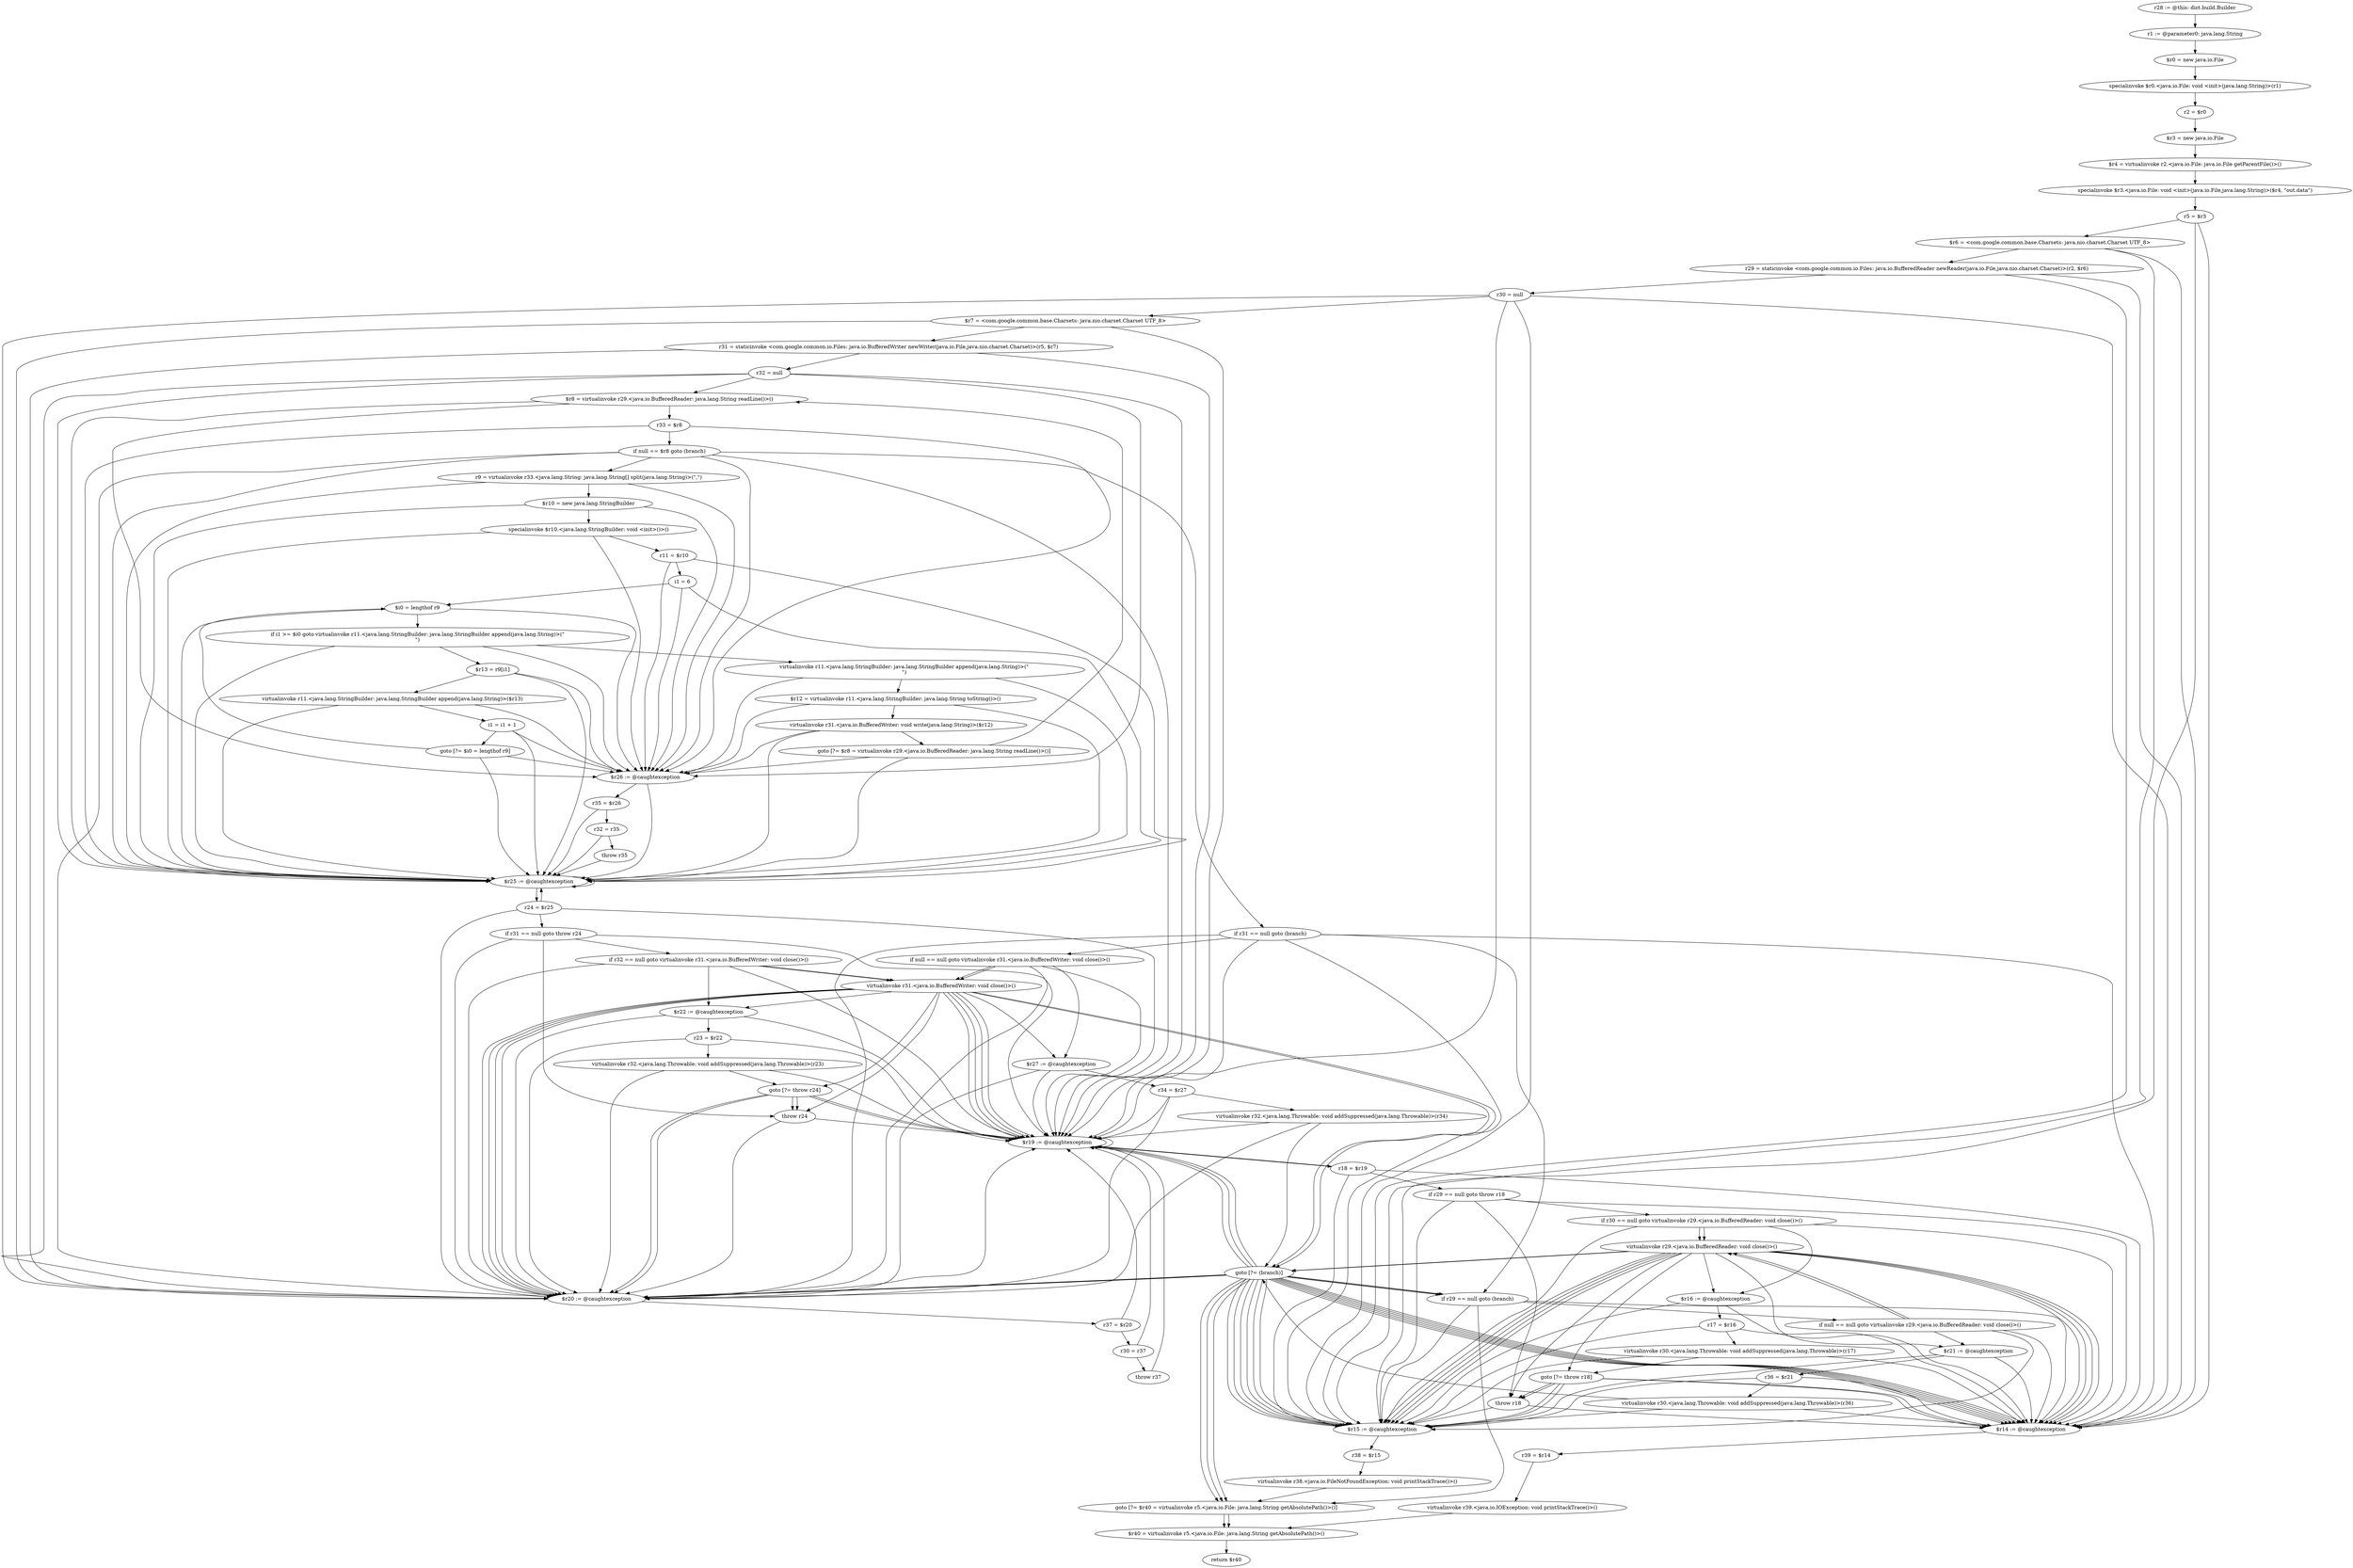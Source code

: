 digraph "unitGraph" {
    "r28 := @this: dict.build.Builder"
    "r1 := @parameter0: java.lang.String"
    "$r0 = new java.io.File"
    "specialinvoke $r0.<java.io.File: void <init>(java.lang.String)>(r1)"
    "r2 = $r0"
    "$r3 = new java.io.File"
    "$r4 = virtualinvoke r2.<java.io.File: java.io.File getParentFile()>()"
    "specialinvoke $r3.<java.io.File: void <init>(java.io.File,java.lang.String)>($r4, \"out.data\")"
    "r5 = $r3"
    "$r6 = <com.google.common.base.Charsets: java.nio.charset.Charset UTF_8>"
    "r29 = staticinvoke <com.google.common.io.Files: java.io.BufferedReader newReader(java.io.File,java.nio.charset.Charset)>(r2, $r6)"
    "r30 = null"
    "$r7 = <com.google.common.base.Charsets: java.nio.charset.Charset UTF_8>"
    "r31 = staticinvoke <com.google.common.io.Files: java.io.BufferedWriter newWriter(java.io.File,java.nio.charset.Charset)>(r5, $r7)"
    "r32 = null"
    "$r8 = virtualinvoke r29.<java.io.BufferedReader: java.lang.String readLine()>()"
    "r33 = $r8"
    "if null == $r8 goto (branch)"
    "r9 = virtualinvoke r33.<java.lang.String: java.lang.String[] split(java.lang.String)>(\",\")"
    "$r10 = new java.lang.StringBuilder"
    "specialinvoke $r10.<java.lang.StringBuilder: void <init>()>()"
    "r11 = $r10"
    "i1 = 6"
    "$i0 = lengthof r9"
    "if i1 >= $i0 goto virtualinvoke r11.<java.lang.StringBuilder: java.lang.StringBuilder append(java.lang.String)>(\"\n\")"
    "$r13 = r9[i1]"
    "virtualinvoke r11.<java.lang.StringBuilder: java.lang.StringBuilder append(java.lang.String)>($r13)"
    "i1 = i1 + 1"
    "goto [?= $i0 = lengthof r9]"
    "virtualinvoke r11.<java.lang.StringBuilder: java.lang.StringBuilder append(java.lang.String)>(\"\n\")"
    "$r12 = virtualinvoke r11.<java.lang.StringBuilder: java.lang.String toString()>()"
    "virtualinvoke r31.<java.io.BufferedWriter: void write(java.lang.String)>($r12)"
    "goto [?= $r8 = virtualinvoke r29.<java.io.BufferedReader: java.lang.String readLine()>()]"
    "if r31 == null goto (branch)"
    "if null == null goto virtualinvoke r31.<java.io.BufferedWriter: void close()>()"
    "virtualinvoke r31.<java.io.BufferedWriter: void close()>()"
    "goto [?= (branch)]"
    "$r27 := @caughtexception"
    "r34 = $r27"
    "virtualinvoke r32.<java.lang.Throwable: void addSuppressed(java.lang.Throwable)>(r34)"
    "$r26 := @caughtexception"
    "r35 = $r26"
    "r32 = r35"
    "throw r35"
    "$r25 := @caughtexception"
    "r24 = $r25"
    "if r31 == null goto throw r24"
    "if r32 == null goto virtualinvoke r31.<java.io.BufferedWriter: void close()>()"
    "goto [?= throw r24]"
    "$r22 := @caughtexception"
    "r23 = $r22"
    "virtualinvoke r32.<java.lang.Throwable: void addSuppressed(java.lang.Throwable)>(r23)"
    "throw r24"
    "if r29 == null goto (branch)"
    "if null == null goto virtualinvoke r29.<java.io.BufferedReader: void close()>()"
    "virtualinvoke r29.<java.io.BufferedReader: void close()>()"
    "$r21 := @caughtexception"
    "r36 = $r21"
    "virtualinvoke r30.<java.lang.Throwable: void addSuppressed(java.lang.Throwable)>(r36)"
    "$r20 := @caughtexception"
    "r37 = $r20"
    "r30 = r37"
    "throw r37"
    "$r19 := @caughtexception"
    "r18 = $r19"
    "if r29 == null goto throw r18"
    "if r30 == null goto virtualinvoke r29.<java.io.BufferedReader: void close()>()"
    "goto [?= throw r18]"
    "$r16 := @caughtexception"
    "r17 = $r16"
    "virtualinvoke r30.<java.lang.Throwable: void addSuppressed(java.lang.Throwable)>(r17)"
    "throw r18"
    "goto [?= $r40 = virtualinvoke r5.<java.io.File: java.lang.String getAbsolutePath()>()]"
    "$r15 := @caughtexception"
    "r38 = $r15"
    "virtualinvoke r38.<java.io.FileNotFoundException: void printStackTrace()>()"
    "$r14 := @caughtexception"
    "r39 = $r14"
    "virtualinvoke r39.<java.io.IOException: void printStackTrace()>()"
    "$r40 = virtualinvoke r5.<java.io.File: java.lang.String getAbsolutePath()>()"
    "return $r40"
    "r28 := @this: dict.build.Builder"->"r1 := @parameter0: java.lang.String";
    "r1 := @parameter0: java.lang.String"->"$r0 = new java.io.File";
    "$r0 = new java.io.File"->"specialinvoke $r0.<java.io.File: void <init>(java.lang.String)>(r1)";
    "specialinvoke $r0.<java.io.File: void <init>(java.lang.String)>(r1)"->"r2 = $r0";
    "r2 = $r0"->"$r3 = new java.io.File";
    "$r3 = new java.io.File"->"$r4 = virtualinvoke r2.<java.io.File: java.io.File getParentFile()>()";
    "$r4 = virtualinvoke r2.<java.io.File: java.io.File getParentFile()>()"->"specialinvoke $r3.<java.io.File: void <init>(java.io.File,java.lang.String)>($r4, \"out.data\")";
    "specialinvoke $r3.<java.io.File: void <init>(java.io.File,java.lang.String)>($r4, \"out.data\")"->"r5 = $r3";
    "r5 = $r3"->"$r15 := @caughtexception";
    "r5 = $r3"->"$r14 := @caughtexception";
    "r5 = $r3"->"$r6 = <com.google.common.base.Charsets: java.nio.charset.Charset UTF_8>";
    "$r6 = <com.google.common.base.Charsets: java.nio.charset.Charset UTF_8>"->"$r15 := @caughtexception";
    "$r6 = <com.google.common.base.Charsets: java.nio.charset.Charset UTF_8>"->"$r14 := @caughtexception";
    "$r6 = <com.google.common.base.Charsets: java.nio.charset.Charset UTF_8>"->"r29 = staticinvoke <com.google.common.io.Files: java.io.BufferedReader newReader(java.io.File,java.nio.charset.Charset)>(r2, $r6)";
    "r29 = staticinvoke <com.google.common.io.Files: java.io.BufferedReader newReader(java.io.File,java.nio.charset.Charset)>(r2, $r6)"->"$r15 := @caughtexception";
    "r29 = staticinvoke <com.google.common.io.Files: java.io.BufferedReader newReader(java.io.File,java.nio.charset.Charset)>(r2, $r6)"->"$r14 := @caughtexception";
    "r29 = staticinvoke <com.google.common.io.Files: java.io.BufferedReader newReader(java.io.File,java.nio.charset.Charset)>(r2, $r6)"->"r30 = null";
    "r30 = null"->"$r20 := @caughtexception";
    "r30 = null"->"$r15 := @caughtexception";
    "r30 = null"->"$r14 := @caughtexception";
    "r30 = null"->"$r19 := @caughtexception";
    "r30 = null"->"$r7 = <com.google.common.base.Charsets: java.nio.charset.Charset UTF_8>";
    "$r7 = <com.google.common.base.Charsets: java.nio.charset.Charset UTF_8>"->"$r20 := @caughtexception";
    "$r7 = <com.google.common.base.Charsets: java.nio.charset.Charset UTF_8>"->"$r19 := @caughtexception";
    "$r7 = <com.google.common.base.Charsets: java.nio.charset.Charset UTF_8>"->"r31 = staticinvoke <com.google.common.io.Files: java.io.BufferedWriter newWriter(java.io.File,java.nio.charset.Charset)>(r5, $r7)";
    "r31 = staticinvoke <com.google.common.io.Files: java.io.BufferedWriter newWriter(java.io.File,java.nio.charset.Charset)>(r5, $r7)"->"$r20 := @caughtexception";
    "r31 = staticinvoke <com.google.common.io.Files: java.io.BufferedWriter newWriter(java.io.File,java.nio.charset.Charset)>(r5, $r7)"->"$r19 := @caughtexception";
    "r31 = staticinvoke <com.google.common.io.Files: java.io.BufferedWriter newWriter(java.io.File,java.nio.charset.Charset)>(r5, $r7)"->"r32 = null";
    "r32 = null"->"$r26 := @caughtexception";
    "r32 = null"->"$r20 := @caughtexception";
    "r32 = null"->"$r25 := @caughtexception";
    "r32 = null"->"$r19 := @caughtexception";
    "r32 = null"->"$r8 = virtualinvoke r29.<java.io.BufferedReader: java.lang.String readLine()>()";
    "$r8 = virtualinvoke r29.<java.io.BufferedReader: java.lang.String readLine()>()"->"$r26 := @caughtexception";
    "$r8 = virtualinvoke r29.<java.io.BufferedReader: java.lang.String readLine()>()"->"$r25 := @caughtexception";
    "$r8 = virtualinvoke r29.<java.io.BufferedReader: java.lang.String readLine()>()"->"r33 = $r8";
    "r33 = $r8"->"$r26 := @caughtexception";
    "r33 = $r8"->"$r25 := @caughtexception";
    "r33 = $r8"->"if null == $r8 goto (branch)";
    "if null == $r8 goto (branch)"->"$r26 := @caughtexception";
    "if null == $r8 goto (branch)"->"$r20 := @caughtexception";
    "if null == $r8 goto (branch)"->"$r25 := @caughtexception";
    "if null == $r8 goto (branch)"->"$r19 := @caughtexception";
    "if null == $r8 goto (branch)"->"r9 = virtualinvoke r33.<java.lang.String: java.lang.String[] split(java.lang.String)>(\",\")";
    "if null == $r8 goto (branch)"->"if r31 == null goto (branch)";
    "r9 = virtualinvoke r33.<java.lang.String: java.lang.String[] split(java.lang.String)>(\",\")"->"$r26 := @caughtexception";
    "r9 = virtualinvoke r33.<java.lang.String: java.lang.String[] split(java.lang.String)>(\",\")"->"$r25 := @caughtexception";
    "r9 = virtualinvoke r33.<java.lang.String: java.lang.String[] split(java.lang.String)>(\",\")"->"$r10 = new java.lang.StringBuilder";
    "$r10 = new java.lang.StringBuilder"->"$r26 := @caughtexception";
    "$r10 = new java.lang.StringBuilder"->"$r25 := @caughtexception";
    "$r10 = new java.lang.StringBuilder"->"specialinvoke $r10.<java.lang.StringBuilder: void <init>()>()";
    "specialinvoke $r10.<java.lang.StringBuilder: void <init>()>()"->"$r26 := @caughtexception";
    "specialinvoke $r10.<java.lang.StringBuilder: void <init>()>()"->"$r25 := @caughtexception";
    "specialinvoke $r10.<java.lang.StringBuilder: void <init>()>()"->"r11 = $r10";
    "r11 = $r10"->"$r26 := @caughtexception";
    "r11 = $r10"->"$r25 := @caughtexception";
    "r11 = $r10"->"i1 = 6";
    "i1 = 6"->"$r26 := @caughtexception";
    "i1 = 6"->"$r25 := @caughtexception";
    "i1 = 6"->"$i0 = lengthof r9";
    "$i0 = lengthof r9"->"$r26 := @caughtexception";
    "$i0 = lengthof r9"->"$r25 := @caughtexception";
    "$i0 = lengthof r9"->"if i1 >= $i0 goto virtualinvoke r11.<java.lang.StringBuilder: java.lang.StringBuilder append(java.lang.String)>(\"\n\")";
    "if i1 >= $i0 goto virtualinvoke r11.<java.lang.StringBuilder: java.lang.StringBuilder append(java.lang.String)>(\"\n\")"->"$r13 = r9[i1]";
    "if i1 >= $i0 goto virtualinvoke r11.<java.lang.StringBuilder: java.lang.StringBuilder append(java.lang.String)>(\"\n\")"->"virtualinvoke r11.<java.lang.StringBuilder: java.lang.StringBuilder append(java.lang.String)>(\"\n\")";
    "if i1 >= $i0 goto virtualinvoke r11.<java.lang.StringBuilder: java.lang.StringBuilder append(java.lang.String)>(\"\n\")"->"$r26 := @caughtexception";
    "if i1 >= $i0 goto virtualinvoke r11.<java.lang.StringBuilder: java.lang.StringBuilder append(java.lang.String)>(\"\n\")"->"$r25 := @caughtexception";
    "$r13 = r9[i1]"->"$r26 := @caughtexception";
    "$r13 = r9[i1]"->"$r25 := @caughtexception";
    "$r13 = r9[i1]"->"virtualinvoke r11.<java.lang.StringBuilder: java.lang.StringBuilder append(java.lang.String)>($r13)";
    "virtualinvoke r11.<java.lang.StringBuilder: java.lang.StringBuilder append(java.lang.String)>($r13)"->"$r26 := @caughtexception";
    "virtualinvoke r11.<java.lang.StringBuilder: java.lang.StringBuilder append(java.lang.String)>($r13)"->"$r25 := @caughtexception";
    "virtualinvoke r11.<java.lang.StringBuilder: java.lang.StringBuilder append(java.lang.String)>($r13)"->"i1 = i1 + 1";
    "i1 = i1 + 1"->"$r26 := @caughtexception";
    "i1 = i1 + 1"->"$r25 := @caughtexception";
    "i1 = i1 + 1"->"goto [?= $i0 = lengthof r9]";
    "goto [?= $i0 = lengthof r9]"->"$r26 := @caughtexception";
    "goto [?= $i0 = lengthof r9]"->"$r25 := @caughtexception";
    "goto [?= $i0 = lengthof r9]"->"$i0 = lengthof r9";
    "virtualinvoke r11.<java.lang.StringBuilder: java.lang.StringBuilder append(java.lang.String)>(\"\n\")"->"$r26 := @caughtexception";
    "virtualinvoke r11.<java.lang.StringBuilder: java.lang.StringBuilder append(java.lang.String)>(\"\n\")"->"$r25 := @caughtexception";
    "virtualinvoke r11.<java.lang.StringBuilder: java.lang.StringBuilder append(java.lang.String)>(\"\n\")"->"$r12 = virtualinvoke r11.<java.lang.StringBuilder: java.lang.String toString()>()";
    "$r12 = virtualinvoke r11.<java.lang.StringBuilder: java.lang.String toString()>()"->"$r26 := @caughtexception";
    "$r12 = virtualinvoke r11.<java.lang.StringBuilder: java.lang.String toString()>()"->"$r25 := @caughtexception";
    "$r12 = virtualinvoke r11.<java.lang.StringBuilder: java.lang.String toString()>()"->"virtualinvoke r31.<java.io.BufferedWriter: void write(java.lang.String)>($r12)";
    "virtualinvoke r31.<java.io.BufferedWriter: void write(java.lang.String)>($r12)"->"$r26 := @caughtexception";
    "virtualinvoke r31.<java.io.BufferedWriter: void write(java.lang.String)>($r12)"->"$r25 := @caughtexception";
    "virtualinvoke r31.<java.io.BufferedWriter: void write(java.lang.String)>($r12)"->"goto [?= $r8 = virtualinvoke r29.<java.io.BufferedReader: java.lang.String readLine()>()]";
    "goto [?= $r8 = virtualinvoke r29.<java.io.BufferedReader: java.lang.String readLine()>()]"->"$r26 := @caughtexception";
    "goto [?= $r8 = virtualinvoke r29.<java.io.BufferedReader: java.lang.String readLine()>()]"->"$r25 := @caughtexception";
    "goto [?= $r8 = virtualinvoke r29.<java.io.BufferedReader: java.lang.String readLine()>()]"->"$r8 = virtualinvoke r29.<java.io.BufferedReader: java.lang.String readLine()>()";
    "if r31 == null goto (branch)"->"$r20 := @caughtexception";
    "if r31 == null goto (branch)"->"$r15 := @caughtexception";
    "if r31 == null goto (branch)"->"$r14 := @caughtexception";
    "if r31 == null goto (branch)"->"$r19 := @caughtexception";
    "if r31 == null goto (branch)"->"if null == null goto virtualinvoke r31.<java.io.BufferedWriter: void close()>()";
    "if r31 == null goto (branch)"->"if r29 == null goto (branch)";
    "if null == null goto virtualinvoke r31.<java.io.BufferedWriter: void close()>()"->"$r27 := @caughtexception";
    "if null == null goto virtualinvoke r31.<java.io.BufferedWriter: void close()>()"->"$r20 := @caughtexception";
    "if null == null goto virtualinvoke r31.<java.io.BufferedWriter: void close()>()"->"$r19 := @caughtexception";
    "if null == null goto virtualinvoke r31.<java.io.BufferedWriter: void close()>()"->"virtualinvoke r31.<java.io.BufferedWriter: void close()>()";
    "if null == null goto virtualinvoke r31.<java.io.BufferedWriter: void close()>()"->"virtualinvoke r31.<java.io.BufferedWriter: void close()>()";
    "virtualinvoke r31.<java.io.BufferedWriter: void close()>()"->"$r27 := @caughtexception";
    "virtualinvoke r31.<java.io.BufferedWriter: void close()>()"->"$r20 := @caughtexception";
    "virtualinvoke r31.<java.io.BufferedWriter: void close()>()"->"$r19 := @caughtexception";
    "virtualinvoke r31.<java.io.BufferedWriter: void close()>()"->"goto [?= (branch)]";
    "goto [?= (branch)]"->"$r20 := @caughtexception";
    "goto [?= (branch)]"->"$r15 := @caughtexception";
    "goto [?= (branch)]"->"$r14 := @caughtexception";
    "goto [?= (branch)]"->"$r19 := @caughtexception";
    "goto [?= (branch)]"->"if r29 == null goto (branch)";
    "$r27 := @caughtexception"->"$r20 := @caughtexception";
    "$r27 := @caughtexception"->"$r19 := @caughtexception";
    "$r27 := @caughtexception"->"r34 = $r27";
    "r34 = $r27"->"$r20 := @caughtexception";
    "r34 = $r27"->"$r19 := @caughtexception";
    "r34 = $r27"->"virtualinvoke r32.<java.lang.Throwable: void addSuppressed(java.lang.Throwable)>(r34)";
    "virtualinvoke r32.<java.lang.Throwable: void addSuppressed(java.lang.Throwable)>(r34)"->"$r20 := @caughtexception";
    "virtualinvoke r32.<java.lang.Throwable: void addSuppressed(java.lang.Throwable)>(r34)"->"$r19 := @caughtexception";
    "virtualinvoke r32.<java.lang.Throwable: void addSuppressed(java.lang.Throwable)>(r34)"->"goto [?= (branch)]";
    "goto [?= (branch)]"->"$r20 := @caughtexception";
    "goto [?= (branch)]"->"$r15 := @caughtexception";
    "goto [?= (branch)]"->"$r14 := @caughtexception";
    "goto [?= (branch)]"->"$r19 := @caughtexception";
    "goto [?= (branch)]"->"if r29 == null goto (branch)";
    "virtualinvoke r31.<java.io.BufferedWriter: void close()>()"->"$r20 := @caughtexception";
    "virtualinvoke r31.<java.io.BufferedWriter: void close()>()"->"$r19 := @caughtexception";
    "virtualinvoke r31.<java.io.BufferedWriter: void close()>()"->"goto [?= (branch)]";
    "goto [?= (branch)]"->"$r20 := @caughtexception";
    "goto [?= (branch)]"->"$r15 := @caughtexception";
    "goto [?= (branch)]"->"$r14 := @caughtexception";
    "goto [?= (branch)]"->"$r19 := @caughtexception";
    "goto [?= (branch)]"->"if r29 == null goto (branch)";
    "$r26 := @caughtexception"->"r35 = $r26";
    "$r26 := @caughtexception"->"$r25 := @caughtexception";
    "r35 = $r26"->"r32 = r35";
    "r35 = $r26"->"$r25 := @caughtexception";
    "r32 = r35"->"throw r35";
    "r32 = r35"->"$r25 := @caughtexception";
    "throw r35"->"$r25 := @caughtexception";
    "$r25 := @caughtexception"->"r24 = $r25";
    "$r25 := @caughtexception"->"$r25 := @caughtexception";
    "r24 = $r25"->"$r25 := @caughtexception";
    "r24 = $r25"->"$r20 := @caughtexception";
    "r24 = $r25"->"$r19 := @caughtexception";
    "r24 = $r25"->"if r31 == null goto throw r24";
    "if r31 == null goto throw r24"->"if r32 == null goto virtualinvoke r31.<java.io.BufferedWriter: void close()>()";
    "if r31 == null goto throw r24"->"throw r24";
    "if r31 == null goto throw r24"->"$r20 := @caughtexception";
    "if r31 == null goto throw r24"->"$r19 := @caughtexception";
    "if r32 == null goto virtualinvoke r31.<java.io.BufferedWriter: void close()>()"->"$r22 := @caughtexception";
    "if r32 == null goto virtualinvoke r31.<java.io.BufferedWriter: void close()>()"->"$r20 := @caughtexception";
    "if r32 == null goto virtualinvoke r31.<java.io.BufferedWriter: void close()>()"->"$r19 := @caughtexception";
    "if r32 == null goto virtualinvoke r31.<java.io.BufferedWriter: void close()>()"->"virtualinvoke r31.<java.io.BufferedWriter: void close()>()";
    "if r32 == null goto virtualinvoke r31.<java.io.BufferedWriter: void close()>()"->"virtualinvoke r31.<java.io.BufferedWriter: void close()>()";
    "virtualinvoke r31.<java.io.BufferedWriter: void close()>()"->"$r22 := @caughtexception";
    "virtualinvoke r31.<java.io.BufferedWriter: void close()>()"->"$r20 := @caughtexception";
    "virtualinvoke r31.<java.io.BufferedWriter: void close()>()"->"$r19 := @caughtexception";
    "virtualinvoke r31.<java.io.BufferedWriter: void close()>()"->"goto [?= throw r24]";
    "goto [?= throw r24]"->"$r20 := @caughtexception";
    "goto [?= throw r24]"->"$r19 := @caughtexception";
    "goto [?= throw r24]"->"throw r24";
    "$r22 := @caughtexception"->"$r20 := @caughtexception";
    "$r22 := @caughtexception"->"$r19 := @caughtexception";
    "$r22 := @caughtexception"->"r23 = $r22";
    "r23 = $r22"->"$r20 := @caughtexception";
    "r23 = $r22"->"$r19 := @caughtexception";
    "r23 = $r22"->"virtualinvoke r32.<java.lang.Throwable: void addSuppressed(java.lang.Throwable)>(r23)";
    "virtualinvoke r32.<java.lang.Throwable: void addSuppressed(java.lang.Throwable)>(r23)"->"$r20 := @caughtexception";
    "virtualinvoke r32.<java.lang.Throwable: void addSuppressed(java.lang.Throwable)>(r23)"->"$r19 := @caughtexception";
    "virtualinvoke r32.<java.lang.Throwable: void addSuppressed(java.lang.Throwable)>(r23)"->"goto [?= throw r24]";
    "goto [?= throw r24]"->"$r20 := @caughtexception";
    "goto [?= throw r24]"->"$r19 := @caughtexception";
    "goto [?= throw r24]"->"throw r24";
    "virtualinvoke r31.<java.io.BufferedWriter: void close()>()"->"$r20 := @caughtexception";
    "virtualinvoke r31.<java.io.BufferedWriter: void close()>()"->"$r19 := @caughtexception";
    "virtualinvoke r31.<java.io.BufferedWriter: void close()>()"->"throw r24";
    "throw r24"->"$r20 := @caughtexception";
    "throw r24"->"$r19 := @caughtexception";
    "if r29 == null goto (branch)"->"if null == null goto virtualinvoke r29.<java.io.BufferedReader: void close()>()";
    "if r29 == null goto (branch)"->"goto [?= $r40 = virtualinvoke r5.<java.io.File: java.lang.String getAbsolutePath()>()]";
    "if r29 == null goto (branch)"->"$r15 := @caughtexception";
    "if r29 == null goto (branch)"->"$r14 := @caughtexception";
    "if null == null goto virtualinvoke r29.<java.io.BufferedReader: void close()>()"->"$r21 := @caughtexception";
    "if null == null goto virtualinvoke r29.<java.io.BufferedReader: void close()>()"->"$r15 := @caughtexception";
    "if null == null goto virtualinvoke r29.<java.io.BufferedReader: void close()>()"->"$r14 := @caughtexception";
    "if null == null goto virtualinvoke r29.<java.io.BufferedReader: void close()>()"->"virtualinvoke r29.<java.io.BufferedReader: void close()>()";
    "if null == null goto virtualinvoke r29.<java.io.BufferedReader: void close()>()"->"virtualinvoke r29.<java.io.BufferedReader: void close()>()";
    "virtualinvoke r29.<java.io.BufferedReader: void close()>()"->"$r21 := @caughtexception";
    "virtualinvoke r29.<java.io.BufferedReader: void close()>()"->"$r15 := @caughtexception";
    "virtualinvoke r29.<java.io.BufferedReader: void close()>()"->"$r14 := @caughtexception";
    "virtualinvoke r29.<java.io.BufferedReader: void close()>()"->"goto [?= (branch)]";
    "goto [?= (branch)]"->"$r15 := @caughtexception";
    "goto [?= (branch)]"->"$r14 := @caughtexception";
    "goto [?= (branch)]"->"goto [?= $r40 = virtualinvoke r5.<java.io.File: java.lang.String getAbsolutePath()>()]";
    "$r21 := @caughtexception"->"$r15 := @caughtexception";
    "$r21 := @caughtexception"->"$r14 := @caughtexception";
    "$r21 := @caughtexception"->"r36 = $r21";
    "r36 = $r21"->"$r15 := @caughtexception";
    "r36 = $r21"->"$r14 := @caughtexception";
    "r36 = $r21"->"virtualinvoke r30.<java.lang.Throwable: void addSuppressed(java.lang.Throwable)>(r36)";
    "virtualinvoke r30.<java.lang.Throwable: void addSuppressed(java.lang.Throwable)>(r36)"->"$r15 := @caughtexception";
    "virtualinvoke r30.<java.lang.Throwable: void addSuppressed(java.lang.Throwable)>(r36)"->"$r14 := @caughtexception";
    "virtualinvoke r30.<java.lang.Throwable: void addSuppressed(java.lang.Throwable)>(r36)"->"goto [?= (branch)]";
    "goto [?= (branch)]"->"$r15 := @caughtexception";
    "goto [?= (branch)]"->"$r14 := @caughtexception";
    "goto [?= (branch)]"->"goto [?= $r40 = virtualinvoke r5.<java.io.File: java.lang.String getAbsolutePath()>()]";
    "virtualinvoke r29.<java.io.BufferedReader: void close()>()"->"$r15 := @caughtexception";
    "virtualinvoke r29.<java.io.BufferedReader: void close()>()"->"$r14 := @caughtexception";
    "virtualinvoke r29.<java.io.BufferedReader: void close()>()"->"goto [?= (branch)]";
    "goto [?= (branch)]"->"$r15 := @caughtexception";
    "goto [?= (branch)]"->"$r14 := @caughtexception";
    "goto [?= (branch)]"->"goto [?= $r40 = virtualinvoke r5.<java.io.File: java.lang.String getAbsolutePath()>()]";
    "$r20 := @caughtexception"->"r37 = $r20";
    "$r20 := @caughtexception"->"$r19 := @caughtexception";
    "r37 = $r20"->"r30 = r37";
    "r37 = $r20"->"$r19 := @caughtexception";
    "r30 = r37"->"throw r37";
    "r30 = r37"->"$r19 := @caughtexception";
    "throw r37"->"$r19 := @caughtexception";
    "$r19 := @caughtexception"->"r18 = $r19";
    "$r19 := @caughtexception"->"$r19 := @caughtexception";
    "r18 = $r19"->"$r19 := @caughtexception";
    "r18 = $r19"->"$r15 := @caughtexception";
    "r18 = $r19"->"$r14 := @caughtexception";
    "r18 = $r19"->"if r29 == null goto throw r18";
    "if r29 == null goto throw r18"->"if r30 == null goto virtualinvoke r29.<java.io.BufferedReader: void close()>()";
    "if r29 == null goto throw r18"->"throw r18";
    "if r29 == null goto throw r18"->"$r15 := @caughtexception";
    "if r29 == null goto throw r18"->"$r14 := @caughtexception";
    "if r30 == null goto virtualinvoke r29.<java.io.BufferedReader: void close()>()"->"$r16 := @caughtexception";
    "if r30 == null goto virtualinvoke r29.<java.io.BufferedReader: void close()>()"->"$r15 := @caughtexception";
    "if r30 == null goto virtualinvoke r29.<java.io.BufferedReader: void close()>()"->"$r14 := @caughtexception";
    "if r30 == null goto virtualinvoke r29.<java.io.BufferedReader: void close()>()"->"virtualinvoke r29.<java.io.BufferedReader: void close()>()";
    "if r30 == null goto virtualinvoke r29.<java.io.BufferedReader: void close()>()"->"virtualinvoke r29.<java.io.BufferedReader: void close()>()";
    "virtualinvoke r29.<java.io.BufferedReader: void close()>()"->"$r16 := @caughtexception";
    "virtualinvoke r29.<java.io.BufferedReader: void close()>()"->"$r15 := @caughtexception";
    "virtualinvoke r29.<java.io.BufferedReader: void close()>()"->"$r14 := @caughtexception";
    "virtualinvoke r29.<java.io.BufferedReader: void close()>()"->"goto [?= throw r18]";
    "goto [?= throw r18]"->"$r15 := @caughtexception";
    "goto [?= throw r18]"->"$r14 := @caughtexception";
    "goto [?= throw r18]"->"throw r18";
    "$r16 := @caughtexception"->"$r15 := @caughtexception";
    "$r16 := @caughtexception"->"$r14 := @caughtexception";
    "$r16 := @caughtexception"->"r17 = $r16";
    "r17 = $r16"->"$r15 := @caughtexception";
    "r17 = $r16"->"$r14 := @caughtexception";
    "r17 = $r16"->"virtualinvoke r30.<java.lang.Throwable: void addSuppressed(java.lang.Throwable)>(r17)";
    "virtualinvoke r30.<java.lang.Throwable: void addSuppressed(java.lang.Throwable)>(r17)"->"$r15 := @caughtexception";
    "virtualinvoke r30.<java.lang.Throwable: void addSuppressed(java.lang.Throwable)>(r17)"->"$r14 := @caughtexception";
    "virtualinvoke r30.<java.lang.Throwable: void addSuppressed(java.lang.Throwable)>(r17)"->"goto [?= throw r18]";
    "goto [?= throw r18]"->"$r15 := @caughtexception";
    "goto [?= throw r18]"->"$r14 := @caughtexception";
    "goto [?= throw r18]"->"throw r18";
    "virtualinvoke r29.<java.io.BufferedReader: void close()>()"->"$r15 := @caughtexception";
    "virtualinvoke r29.<java.io.BufferedReader: void close()>()"->"$r14 := @caughtexception";
    "virtualinvoke r29.<java.io.BufferedReader: void close()>()"->"throw r18";
    "throw r18"->"$r15 := @caughtexception";
    "throw r18"->"$r14 := @caughtexception";
    "goto [?= $r40 = virtualinvoke r5.<java.io.File: java.lang.String getAbsolutePath()>()]"->"$r40 = virtualinvoke r5.<java.io.File: java.lang.String getAbsolutePath()>()";
    "$r15 := @caughtexception"->"r38 = $r15";
    "r38 = $r15"->"virtualinvoke r38.<java.io.FileNotFoundException: void printStackTrace()>()";
    "virtualinvoke r38.<java.io.FileNotFoundException: void printStackTrace()>()"->"goto [?= $r40 = virtualinvoke r5.<java.io.File: java.lang.String getAbsolutePath()>()]";
    "goto [?= $r40 = virtualinvoke r5.<java.io.File: java.lang.String getAbsolutePath()>()]"->"$r40 = virtualinvoke r5.<java.io.File: java.lang.String getAbsolutePath()>()";
    "$r14 := @caughtexception"->"r39 = $r14";
    "r39 = $r14"->"virtualinvoke r39.<java.io.IOException: void printStackTrace()>()";
    "virtualinvoke r39.<java.io.IOException: void printStackTrace()>()"->"$r40 = virtualinvoke r5.<java.io.File: java.lang.String getAbsolutePath()>()";
    "$r40 = virtualinvoke r5.<java.io.File: java.lang.String getAbsolutePath()>()"->"return $r40";
}
